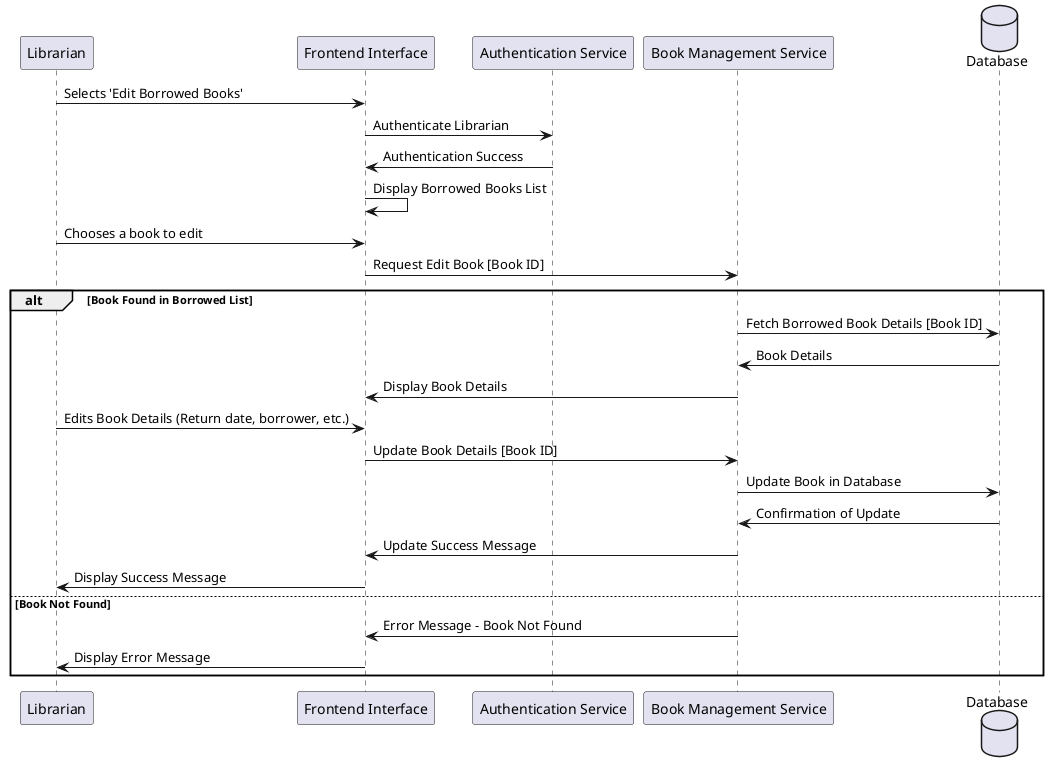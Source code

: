 @startuml
participant Librarian as L
participant "Frontend Interface" as UI
participant "Authentication Service" as Auth
participant "Book Management Service" as BMS
database "Database" as DB

L -> UI: Selects 'Edit Borrowed Books'
UI -> Auth: Authenticate Librarian
Auth -> UI: Authentication Success
UI -> UI: Display Borrowed Books List
L -> UI: Chooses a book to edit
UI -> BMS: Request Edit Book [Book ID]
alt Book Found in Borrowed List
    BMS -> DB: Fetch Borrowed Book Details [Book ID]
    DB -> BMS: Book Details
    BMS -> UI: Display Book Details
    L -> UI: Edits Book Details (Return date, borrower, etc.)
    UI -> BMS: Update Book Details [Book ID]
    BMS -> DB: Update Book in Database
    DB -> BMS: Confirmation of Update
    BMS -> UI: Update Success Message
    UI -> L: Display Success Message
else Book Not Found
    BMS -> UI: Error Message - Book Not Found
    UI -> L: Display Error Message
end

@enduml